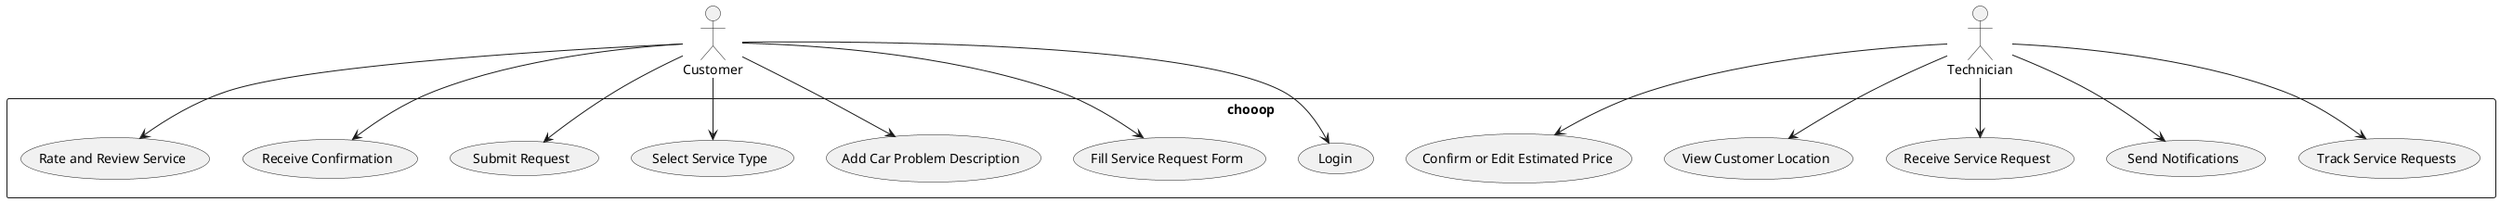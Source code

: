 @startuml Diagram
actor Customer
actor Technician


rectangle "chooop" {

    Customer --> ( Login)
    Customer --> (Fill Service Request Form)
    Customer --> (Add Car Problem Description)
    Customer --> (Select Service Type)
    Customer --> (Submit Request)
    Customer --> (Receive Confirmation)
    Customer --> (Rate and Review Service)

    Technician --> (Receive Service Request)
    Technician --> (View Customer Location)
    Technician --> (Confirm or Edit Estimated Price)
    Technician --> (Track Service Requests)
    Technician --> (Send Notifications)
}

@enduml